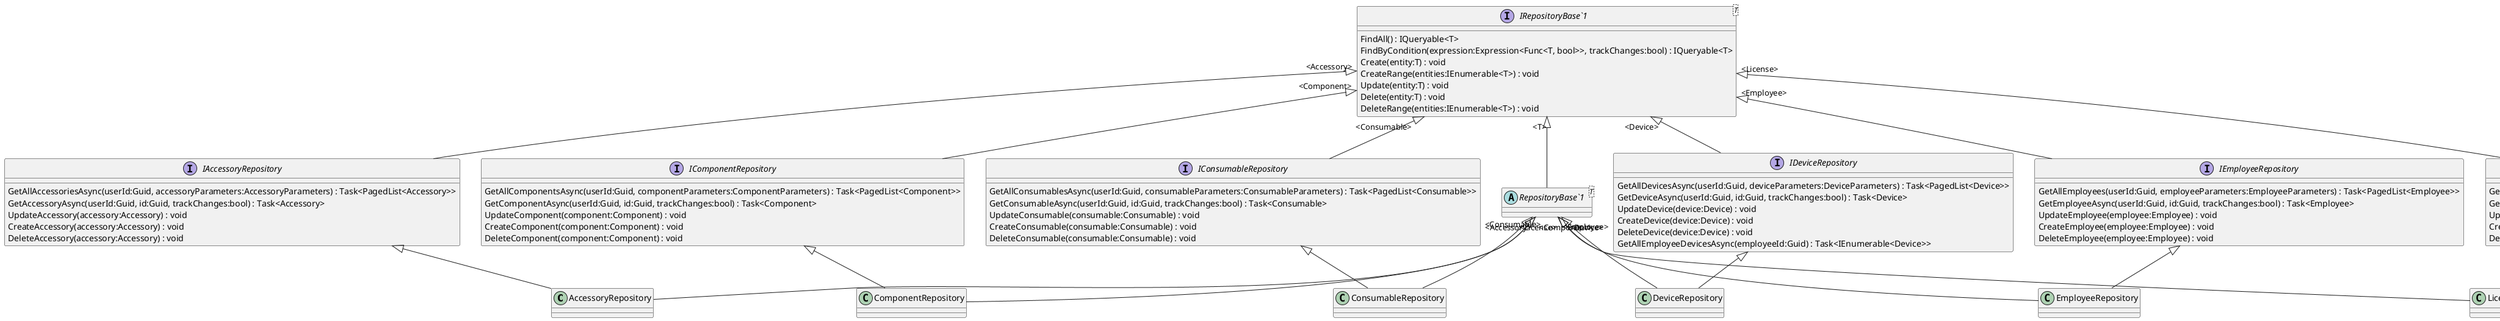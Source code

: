 @startuml
class AccessoryRepository {
}
"RepositoryBase`1" "<Accessory>" <|-- AccessoryRepository
IAccessoryRepository <|-- AccessoryRepository
class ComponentRepository {
}
"RepositoryBase`1" "<Component>" <|-- ComponentRepository
IComponentRepository <|-- ComponentRepository
class ConsumableRepository {
}
"RepositoryBase`1" "<Consumable>" <|-- ConsumableRepository
IConsumableRepository <|-- ConsumableRepository
class DeviceRepository {
}
"RepositoryBase`1" "<Device>" <|-- DeviceRepository
IDeviceRepository <|-- DeviceRepository
class EmployeeRepository {
}
"RepositoryBase`1" "<Employee>" <|-- EmployeeRepository
IEmployeeRepository <|-- EmployeeRepository
class LicenseRepository {
}
"RepositoryBase`1" "<License>" <|-- LicenseRepository
ILicenseRepository <|-- LicenseRepository
abstract class "RepositoryBase`1"<T> {
}
"IRepositoryBase`1" "<T>" <|-- "RepositoryBase`1"
class RepositoryManager {
}
IRepositoryManager <|-- RepositoryManager
interface IAccessoryRepository {
    GetAllAccessoriesAsync(userId:Guid, accessoryParameters:AccessoryParameters) : Task<PagedList<Accessory>>
    GetAccessoryAsync(userId:Guid, id:Guid, trackChanges:bool) : Task<Accessory>
    UpdateAccessory(accessory:Accessory) : void
    CreateAccessory(accessory:Accessory) : void
    DeleteAccessory(accessory:Accessory) : void
}
"IRepositoryBase`1" "<Accessory>" <|-- IAccessoryRepository
interface IComponentRepository {
    GetAllComponentsAsync(userId:Guid, componentParameters:ComponentParameters) : Task<PagedList<Component>>
    GetComponentAsync(userId:Guid, id:Guid, trackChanges:bool) : Task<Component>
    UpdateComponent(component:Component) : void
    CreateComponent(component:Component) : void
    DeleteComponent(component:Component) : void
}
"IRepositoryBase`1" "<Component>" <|-- IComponentRepository
interface IConsumableRepository {
    GetAllConsumablesAsync(userId:Guid, consumableParameters:ConsumableParameters) : Task<PagedList<Consumable>>
    GetConsumableAsync(userId:Guid, id:Guid, trackChanges:bool) : Task<Consumable>
    UpdateConsumable(consumable:Consumable) : void
    CreateConsumable(consumable:Consumable) : void
    DeleteConsumable(consumable:Consumable) : void
}
"IRepositoryBase`1" "<Consumable>" <|-- IConsumableRepository
interface IDeviceRepository {
    GetAllDevicesAsync(userId:Guid, deviceParameters:DeviceParameters) : Task<PagedList<Device>>
    GetDeviceAsync(userId:Guid, id:Guid, trackChanges:bool) : Task<Device>
    UpdateDevice(device:Device) : void
    CreateDevice(device:Device) : void
    DeleteDevice(device:Device) : void
    GetAllEmployeeDevicesAsync(employeeId:Guid) : Task<IEnumerable<Device>>
}
"IRepositoryBase`1" "<Device>" <|-- IDeviceRepository
interface IEmployeeRepository {
    GetAllEmployees(userId:Guid, employeeParameters:EmployeeParameters) : Task<PagedList<Employee>>
    GetEmployeeAsync(userId:Guid, id:Guid, trackChanges:bool) : Task<Employee>
    UpdateEmployee(employee:Employee) : void
    CreateEmployee(employee:Employee) : void
    DeleteEmployee(employee:Employee) : void
}
"IRepositoryBase`1" "<Employee>" <|-- IEmployeeRepository
interface ILicenseRepository {
    GetAllLicensesAsync(userId:Guid, licenseParameters:LicenseParameters) : Task<PagedList<License>>
    GetLicenseAsync(userId:Guid, id:Guid, trackChanges:bool) : Task<License>
    UpdateLicense(license:License) : void
    CreateLicense(license:License) : void
    DeleteLicense(license:License) : void
}
"IRepositoryBase`1" "<License>" <|-- ILicenseRepository
interface "IRepositoryBase`1"<T> {
    FindAll() : IQueryable<T>
    FindByCondition(expression:Expression<Func<T, bool>>, trackChanges:bool) : IQueryable<T>
    Create(entity:T) : void
    CreateRange(entities:IEnumerable<T>) : void
    Update(entity:T) : void
    Delete(entity:T) : void
    DeleteRange(entities:IEnumerable<T>) : void
}
interface IRepositoryManager {
    Employee : IEmployeeRepository <<get>>
    Device : IDeviceRepository <<get>>
    Accessory : IAccessoryRepository <<get>>
    Component : IComponentRepository <<get>>
    Consumable : IConsumableRepository <<get>>
    License : ILicenseRepository <<get>>
    SaveAsync() : Task
}
@enduml
